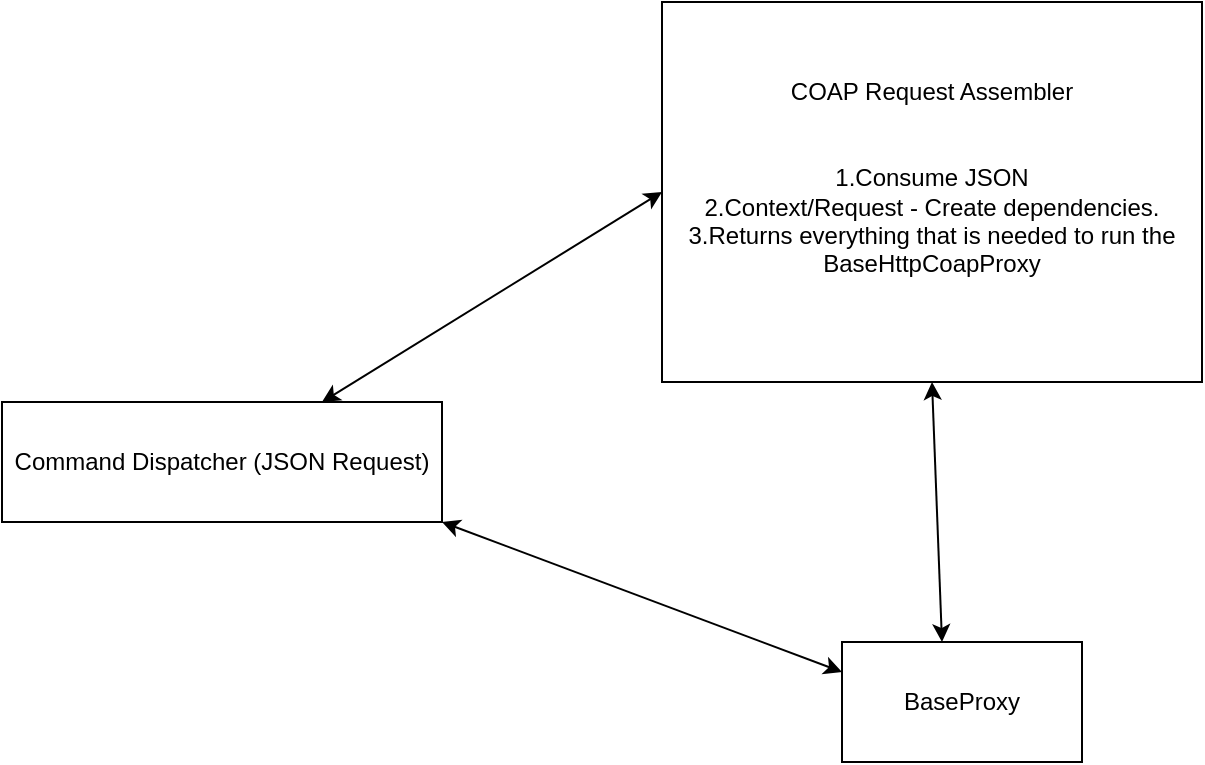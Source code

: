 <mxfile version="22.1.3" type="github">
  <diagram name="Page-1" id="g1JAxXRSMHbpgZsgY1w-">
    <mxGraphModel dx="1210" dy="603" grid="1" gridSize="10" guides="1" tooltips="1" connect="1" arrows="1" fold="1" page="1" pageScale="1" pageWidth="850" pageHeight="1100" math="0" shadow="0">
      <root>
        <mxCell id="0" />
        <mxCell id="1" parent="0" />
        <mxCell id="R9UEh_bRnkbGslfB4Rm0-1" value="Command Dispatcher (JSON Request)" style="rounded=0;whiteSpace=wrap;html=1;" vertex="1" parent="1">
          <mxGeometry x="70" y="270" width="220" height="60" as="geometry" />
        </mxCell>
        <mxCell id="R9UEh_bRnkbGslfB4Rm0-2" value="&lt;div&gt;COAP Request Assembler&lt;/div&gt;&lt;div&gt;&lt;br&gt;&lt;/div&gt;&lt;div&gt;&lt;br&gt;&lt;/div&gt;&lt;div&gt;1.Consume JSON&lt;/div&gt;&lt;div&gt;2.Context/Request - Create dependencies.&lt;/div&gt;&lt;div&gt;3.Returns everything that is needed to run the BaseHttpCoapProxy&lt;/div&gt;&lt;div&gt;&lt;br&gt;&lt;/div&gt;" style="rounded=0;whiteSpace=wrap;html=1;" vertex="1" parent="1">
          <mxGeometry x="400" y="70" width="270" height="190" as="geometry" />
        </mxCell>
        <mxCell id="R9UEh_bRnkbGslfB4Rm0-3" value="" style="endArrow=classic;startArrow=classic;html=1;rounded=0;entryX=0;entryY=0.5;entryDx=0;entryDy=0;" edge="1" parent="1" target="R9UEh_bRnkbGslfB4Rm0-2">
          <mxGeometry width="50" height="50" relative="1" as="geometry">
            <mxPoint x="230" y="270" as="sourcePoint" />
            <mxPoint x="280" y="220" as="targetPoint" />
          </mxGeometry>
        </mxCell>
        <mxCell id="R9UEh_bRnkbGslfB4Rm0-4" value="BaseProxy" style="rounded=0;whiteSpace=wrap;html=1;" vertex="1" parent="1">
          <mxGeometry x="490" y="390" width="120" height="60" as="geometry" />
        </mxCell>
        <mxCell id="R9UEh_bRnkbGslfB4Rm0-5" value="" style="endArrow=classic;startArrow=classic;html=1;rounded=0;entryX=0;entryY=0.25;entryDx=0;entryDy=0;" edge="1" parent="1" target="R9UEh_bRnkbGslfB4Rm0-4">
          <mxGeometry width="50" height="50" relative="1" as="geometry">
            <mxPoint x="290" y="330" as="sourcePoint" />
            <mxPoint x="340" y="280" as="targetPoint" />
          </mxGeometry>
        </mxCell>
        <mxCell id="R9UEh_bRnkbGslfB4Rm0-6" value="" style="endArrow=classic;startArrow=classic;html=1;rounded=0;entryX=0.5;entryY=1;entryDx=0;entryDy=0;" edge="1" parent="1" target="R9UEh_bRnkbGslfB4Rm0-2">
          <mxGeometry width="50" height="50" relative="1" as="geometry">
            <mxPoint x="540" y="390" as="sourcePoint" />
            <mxPoint x="590" y="340" as="targetPoint" />
          </mxGeometry>
        </mxCell>
      </root>
    </mxGraphModel>
  </diagram>
</mxfile>
